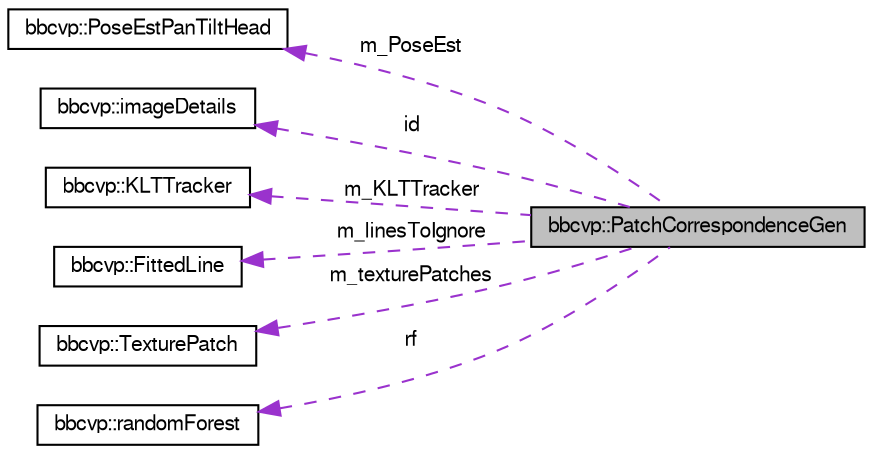 digraph G
{
  edge [fontname="FreeSans",fontsize="10",labelfontname="FreeSans",labelfontsize="10"];
  node [fontname="FreeSans",fontsize="10",shape=record];
  rankdir="LR";
  Node1 [label="bbcvp::PatchCorrespondenceGen",height=0.2,width=0.4,color="black", fillcolor="grey75", style="filled" fontcolor="black"];
  Node2 -> Node1 [dir="back",color="darkorchid3",fontsize="10",style="dashed",label=" m_PoseEst" ,fontname="FreeSans"];
  Node2 [label="bbcvp::PoseEstPanTiltHead",height=0.2,width=0.4,color="black", fillcolor="white", style="filled",URL="$classbbcvp_1_1PoseEstPanTiltHead.html",tooltip="Estimates pan/tilt/roll of a camera in a series of images, plus its fixed offset from a world object..."];
  Node3 -> Node1 [dir="back",color="darkorchid3",fontsize="10",style="dashed",label=" id" ,fontname="FreeSans"];
  Node3 [label="bbcvp::imageDetails",height=0.2,width=0.4,color="black", fillcolor="white", style="filled",URL="$structbbcvp_1_1imageDetails.html",tooltip="This structure holds onto the image on which the features lie so it can be &#39;carried&#39; through the tree..."];
  Node4 -> Node1 [dir="back",color="darkorchid3",fontsize="10",style="dashed",label=" m_KLTTracker" ,fontname="FreeSans"];
  Node4 [label="bbcvp::KLTTracker",height=0.2,width=0.4,color="black", fillcolor="white", style="filled",URL="$classbbcvp_1_1KLTTracker.html",tooltip="Class to implement 2D block shift estimation using the KLT."];
  Node5 -> Node1 [dir="back",color="darkorchid3",fontsize="10",style="dashed",label=" m_linesToIgnore" ,fontname="FreeSans"];
  Node5 [label="bbcvp::FittedLine",height=0.2,width=0.4,color="black", fillcolor="white", style="filled",URL="$classbbcvp_1_1FittedLine.html",tooltip="Fits a straight line through a given set of points."];
  Node6 -> Node1 [dir="back",color="darkorchid3",fontsize="10",style="dashed",label=" m_texturePatches" ,fontname="FreeSans"];
  Node6 [label="bbcvp::TexturePatch",height=0.2,width=0.4,color="black", fillcolor="white", style="filled",URL="$classbbcvp_1_1TexturePatch.html",tooltip="Class to hold a multi-resolution texture patch, complete with the 3D world coordinates of its centre..."];
  Node7 -> Node1 [dir="back",color="darkorchid3",fontsize="10",style="dashed",label=" rf" ,fontname="FreeSans"];
  Node7 [label="bbcvp::randomForest",height=0.2,width=0.4,color="black", fillcolor="white", style="filled",URL="$classbbcvp_1_1randomForest.html",tooltip="This class is the forest containing all the decision trees."];
}
